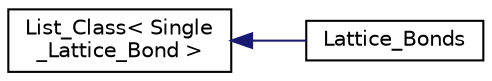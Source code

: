 digraph "Graphical Class Hierarchy"
{
  edge [fontname="Helvetica",fontsize="10",labelfontname="Helvetica",labelfontsize="10"];
  node [fontname="Helvetica",fontsize="10",shape=record];
  rankdir="LR";
  Node1 [label="List_Class\< Single\l_Lattice_Bond \>",height=0.2,width=0.4,color="black", fillcolor="white", style="filled",URL="$classList__Class.html"];
  Node1 -> Node2 [dir="back",color="midnightblue",fontsize="10",style="solid",fontname="Helvetica"];
  Node2 [label="Lattice_Bonds",height=0.2,width=0.4,color="black", fillcolor="white", style="filled",URL="$classLattice__Bonds.html",tooltip="Bonds associated to one atom in a lattice (cf. Lattice) "];
}
